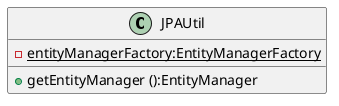 @startuml

class JPAUtil {
    
    - {static} entityManagerFactory:EntityManagerFactory
    + getEntityManager ():EntityManager 
    
}
@enduml

